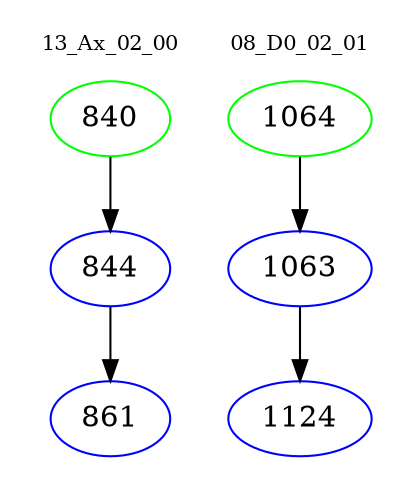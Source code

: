 digraph{
subgraph cluster_0 {
color = white
label = "13_Ax_02_00";
fontsize=10;
T0_840 [label="840", color="green"]
T0_840 -> T0_844 [color="black"]
T0_844 [label="844", color="blue"]
T0_844 -> T0_861 [color="black"]
T0_861 [label="861", color="blue"]
}
subgraph cluster_1 {
color = white
label = "08_D0_02_01";
fontsize=10;
T1_1064 [label="1064", color="green"]
T1_1064 -> T1_1063 [color="black"]
T1_1063 [label="1063", color="blue"]
T1_1063 -> T1_1124 [color="black"]
T1_1124 [label="1124", color="blue"]
}
}

